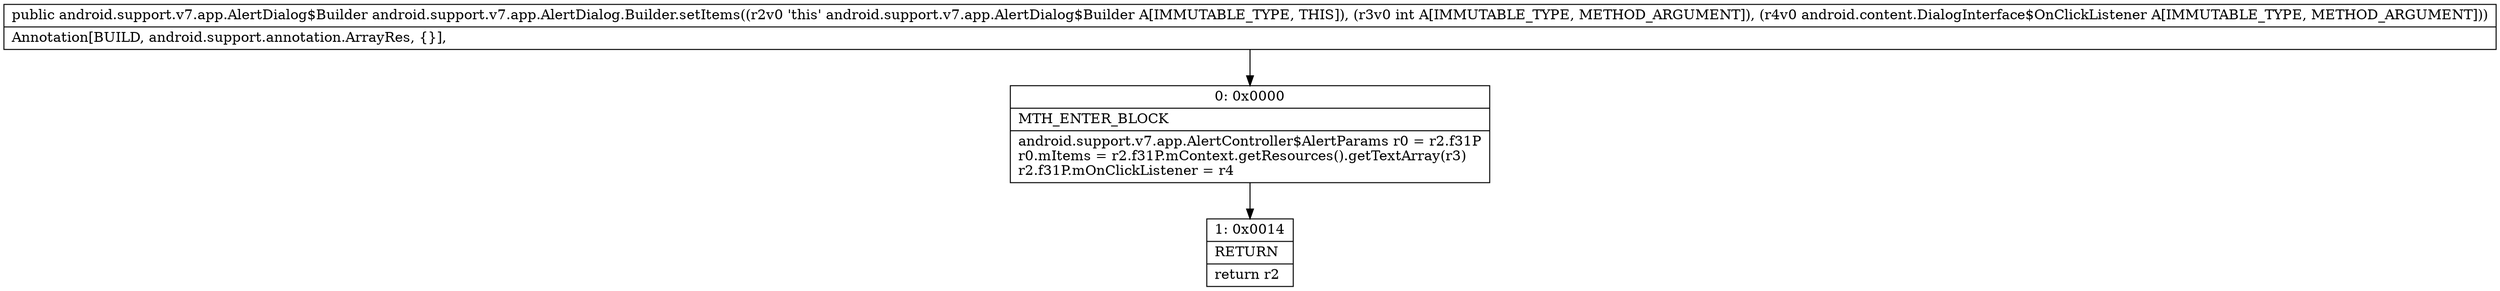 digraph "CFG forandroid.support.v7.app.AlertDialog.Builder.setItems(ILandroid\/content\/DialogInterface$OnClickListener;)Landroid\/support\/v7\/app\/AlertDialog$Builder;" {
Node_0 [shape=record,label="{0\:\ 0x0000|MTH_ENTER_BLOCK\l|android.support.v7.app.AlertController$AlertParams r0 = r2.f31P\lr0.mItems = r2.f31P.mContext.getResources().getTextArray(r3)\lr2.f31P.mOnClickListener = r4\l}"];
Node_1 [shape=record,label="{1\:\ 0x0014|RETURN\l|return r2\l}"];
MethodNode[shape=record,label="{public android.support.v7.app.AlertDialog$Builder android.support.v7.app.AlertDialog.Builder.setItems((r2v0 'this' android.support.v7.app.AlertDialog$Builder A[IMMUTABLE_TYPE, THIS]), (r3v0 int A[IMMUTABLE_TYPE, METHOD_ARGUMENT]), (r4v0 android.content.DialogInterface$OnClickListener A[IMMUTABLE_TYPE, METHOD_ARGUMENT]))  | Annotation[BUILD, android.support.annotation.ArrayRes, \{\}], \l}"];
MethodNode -> Node_0;
Node_0 -> Node_1;
}

